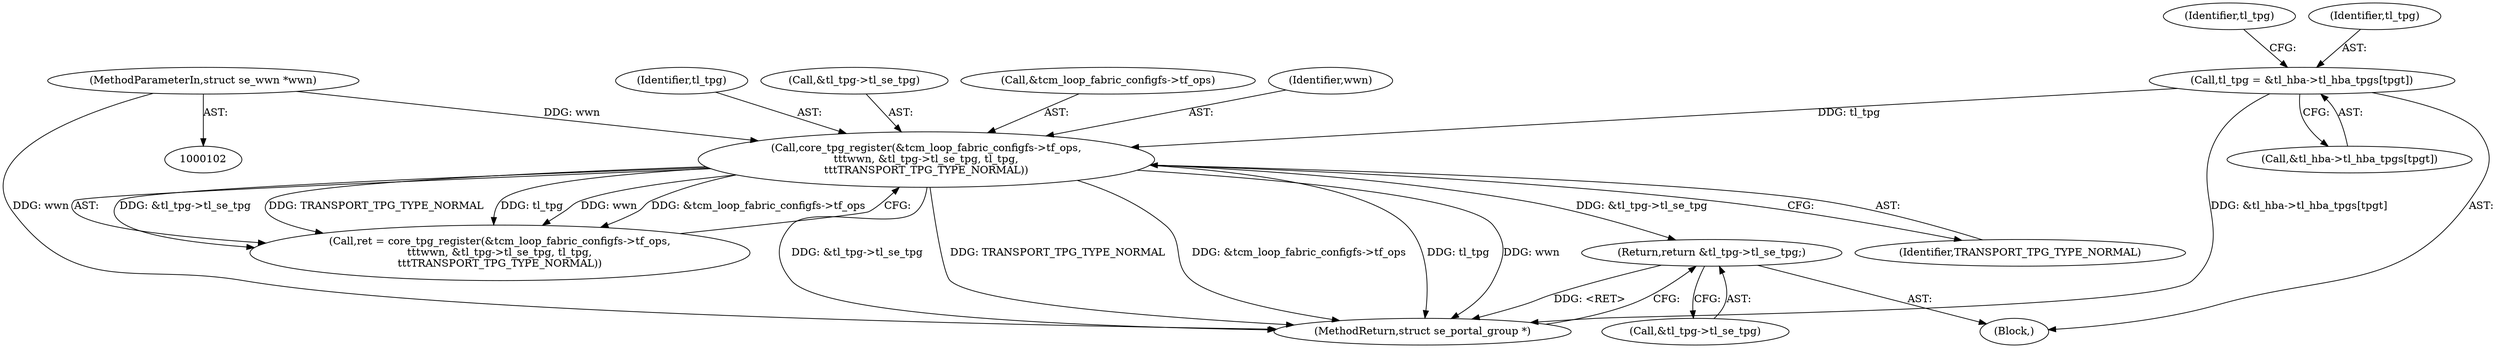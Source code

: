 digraph "0_linux_12f09ccb4612734a53e47ed5302e0479c10a50f8@pointer" {
"1000186" [label="(Return,return &tl_tpg->tl_se_tpg;)"];
"1000166" [label="(Call,core_tpg_register(&tcm_loop_fabric_configfs->tf_ops,\n\t\t\twwn, &tl_tpg->tl_se_tpg, tl_tpg,\n\t\t\tTRANSPORT_TPG_TYPE_NORMAL))"];
"1000103" [label="(MethodParameterIn,struct se_wwn *wwn)"];
"1000146" [label="(Call,tl_tpg = &tl_hba->tl_hba_tpgs[tpgt])"];
"1000166" [label="(Call,core_tpg_register(&tcm_loop_fabric_configfs->tf_ops,\n\t\t\twwn, &tl_tpg->tl_se_tpg, tl_tpg,\n\t\t\tTRANSPORT_TPG_TYPE_NORMAL))"];
"1000177" [label="(Identifier,TRANSPORT_TPG_TYPE_NORMAL)"];
"1000176" [label="(Identifier,tl_tpg)"];
"1000164" [label="(Call,ret = core_tpg_register(&tcm_loop_fabric_configfs->tf_ops,\n\t\t\twwn, &tl_tpg->tl_se_tpg, tl_tpg,\n\t\t\tTRANSPORT_TPG_TYPE_NORMAL))"];
"1000156" [label="(Identifier,tl_tpg)"];
"1000172" [label="(Call,&tl_tpg->tl_se_tpg)"];
"1000103" [label="(MethodParameterIn,struct se_wwn *wwn)"];
"1000106" [label="(Block,)"];
"1000191" [label="(MethodReturn,struct se_portal_group *)"];
"1000146" [label="(Call,tl_tpg = &tl_hba->tl_hba_tpgs[tpgt])"];
"1000147" [label="(Identifier,tl_tpg)"];
"1000187" [label="(Call,&tl_tpg->tl_se_tpg)"];
"1000167" [label="(Call,&tcm_loop_fabric_configfs->tf_ops)"];
"1000171" [label="(Identifier,wwn)"];
"1000186" [label="(Return,return &tl_tpg->tl_se_tpg;)"];
"1000148" [label="(Call,&tl_hba->tl_hba_tpgs[tpgt])"];
"1000186" -> "1000106"  [label="AST: "];
"1000186" -> "1000187"  [label="CFG: "];
"1000187" -> "1000186"  [label="AST: "];
"1000191" -> "1000186"  [label="CFG: "];
"1000186" -> "1000191"  [label="DDG: <RET>"];
"1000166" -> "1000186"  [label="DDG: &tl_tpg->tl_se_tpg"];
"1000166" -> "1000164"  [label="AST: "];
"1000166" -> "1000177"  [label="CFG: "];
"1000167" -> "1000166"  [label="AST: "];
"1000171" -> "1000166"  [label="AST: "];
"1000172" -> "1000166"  [label="AST: "];
"1000176" -> "1000166"  [label="AST: "];
"1000177" -> "1000166"  [label="AST: "];
"1000164" -> "1000166"  [label="CFG: "];
"1000166" -> "1000191"  [label="DDG: &tl_tpg->tl_se_tpg"];
"1000166" -> "1000191"  [label="DDG: TRANSPORT_TPG_TYPE_NORMAL"];
"1000166" -> "1000191"  [label="DDG: &tcm_loop_fabric_configfs->tf_ops"];
"1000166" -> "1000191"  [label="DDG: tl_tpg"];
"1000166" -> "1000191"  [label="DDG: wwn"];
"1000166" -> "1000164"  [label="DDG: &tl_tpg->tl_se_tpg"];
"1000166" -> "1000164"  [label="DDG: TRANSPORT_TPG_TYPE_NORMAL"];
"1000166" -> "1000164"  [label="DDG: tl_tpg"];
"1000166" -> "1000164"  [label="DDG: wwn"];
"1000166" -> "1000164"  [label="DDG: &tcm_loop_fabric_configfs->tf_ops"];
"1000103" -> "1000166"  [label="DDG: wwn"];
"1000146" -> "1000166"  [label="DDG: tl_tpg"];
"1000103" -> "1000102"  [label="AST: "];
"1000103" -> "1000191"  [label="DDG: wwn"];
"1000146" -> "1000106"  [label="AST: "];
"1000146" -> "1000148"  [label="CFG: "];
"1000147" -> "1000146"  [label="AST: "];
"1000148" -> "1000146"  [label="AST: "];
"1000156" -> "1000146"  [label="CFG: "];
"1000146" -> "1000191"  [label="DDG: &tl_hba->tl_hba_tpgs[tpgt]"];
}
